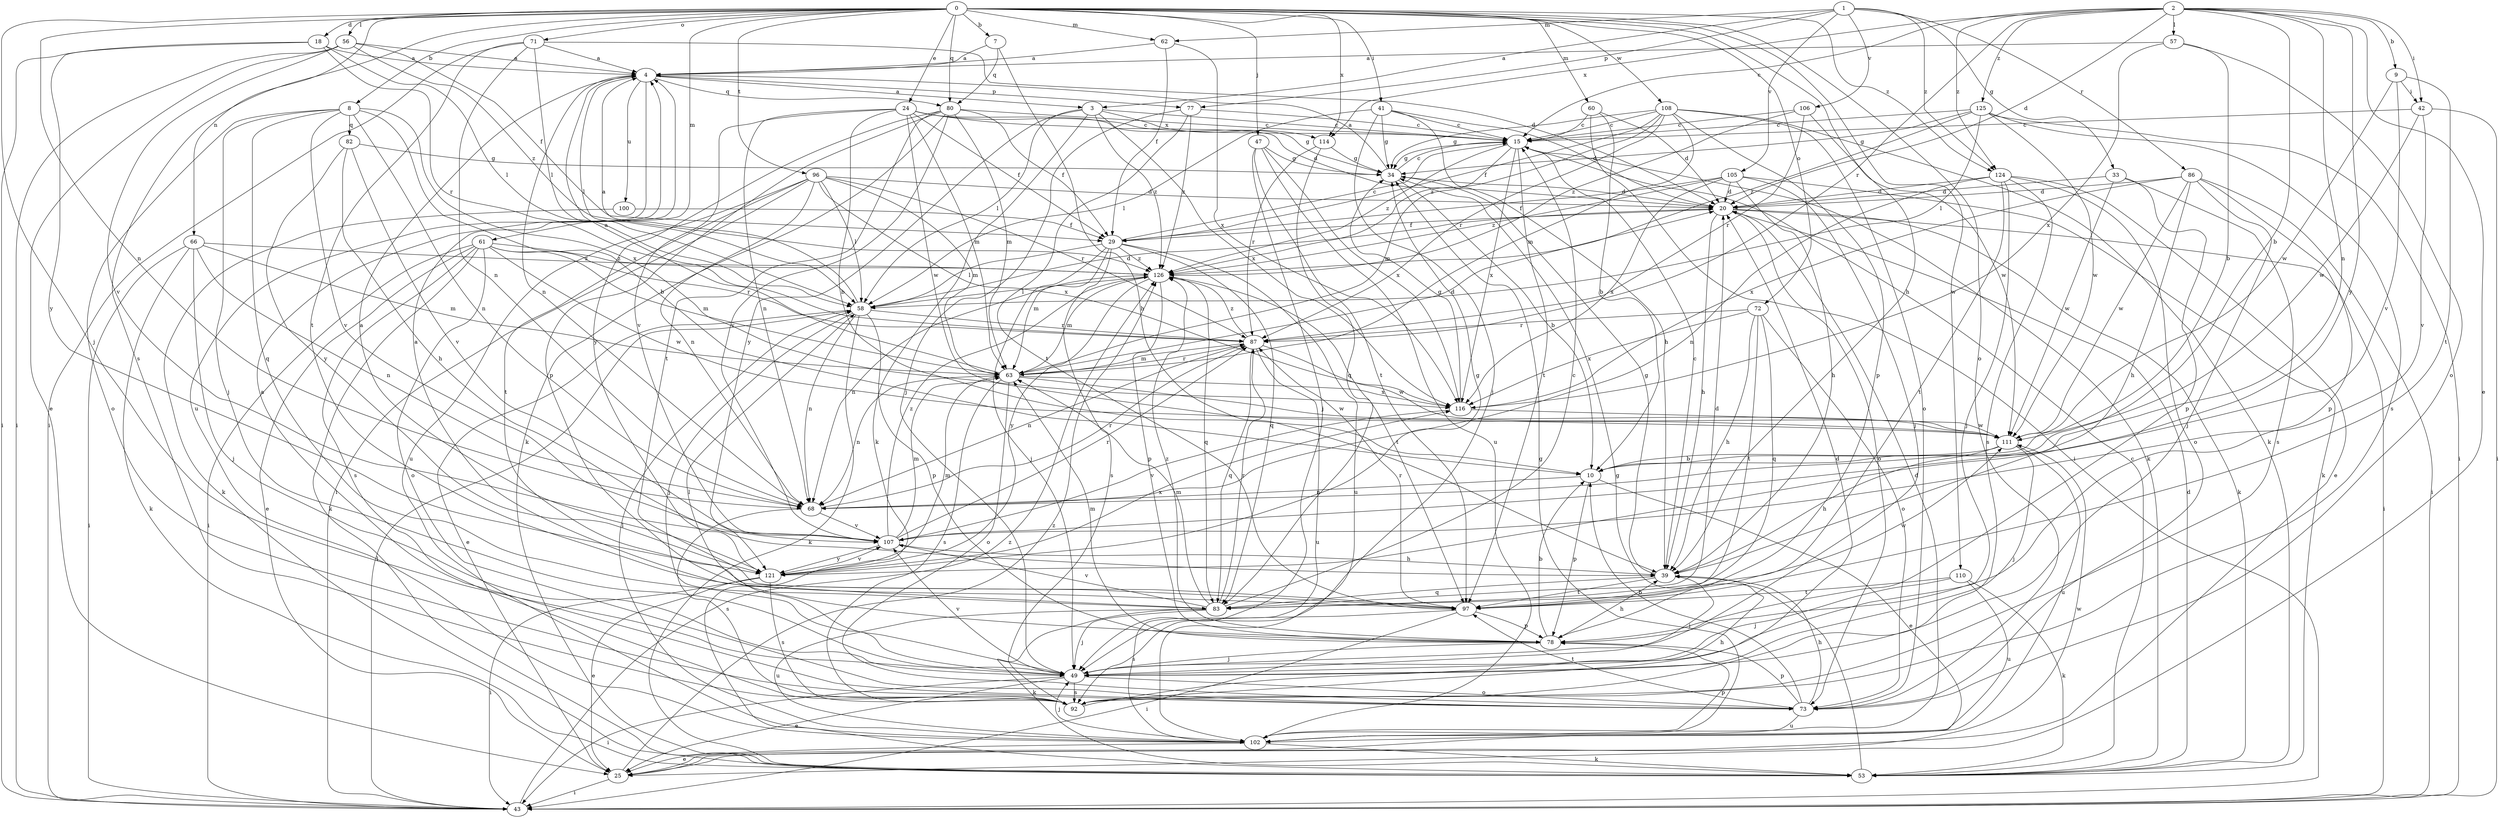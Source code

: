 strict digraph  {
0;
1;
2;
3;
4;
7;
8;
9;
10;
15;
18;
20;
24;
25;
29;
33;
34;
39;
41;
42;
43;
47;
49;
53;
56;
57;
58;
60;
61;
62;
63;
66;
68;
71;
72;
73;
77;
78;
80;
82;
83;
86;
87;
92;
96;
97;
100;
102;
105;
106;
107;
108;
110;
111;
114;
116;
121;
124;
125;
126;
0 -> 7  [label=b];
0 -> 8  [label=b];
0 -> 18  [label=d];
0 -> 24  [label=e];
0 -> 39  [label=h];
0 -> 41  [label=i];
0 -> 47  [label=j];
0 -> 49  [label=j];
0 -> 56  [label=l];
0 -> 60  [label=m];
0 -> 61  [label=m];
0 -> 62  [label=m];
0 -> 66  [label=n];
0 -> 68  [label=n];
0 -> 71  [label=o];
0 -> 72  [label=o];
0 -> 73  [label=o];
0 -> 80  [label=q];
0 -> 92  [label=s];
0 -> 96  [label=t];
0 -> 108  [label=w];
0 -> 110  [label=w];
0 -> 114  [label=x];
0 -> 124  [label=z];
1 -> 3  [label=a];
1 -> 33  [label=g];
1 -> 62  [label=m];
1 -> 77  [label=p];
1 -> 86  [label=r];
1 -> 105  [label=v];
1 -> 106  [label=v];
1 -> 124  [label=z];
2 -> 9  [label=b];
2 -> 10  [label=b];
2 -> 15  [label=c];
2 -> 20  [label=d];
2 -> 25  [label=e];
2 -> 42  [label=i];
2 -> 57  [label=l];
2 -> 68  [label=n];
2 -> 87  [label=r];
2 -> 114  [label=x];
2 -> 121  [label=y];
2 -> 124  [label=z];
2 -> 125  [label=z];
3 -> 15  [label=c];
3 -> 53  [label=k];
3 -> 58  [label=l];
3 -> 114  [label=x];
3 -> 116  [label=x];
3 -> 121  [label=y];
3 -> 126  [label=z];
4 -> 3  [label=a];
4 -> 58  [label=l];
4 -> 68  [label=n];
4 -> 77  [label=p];
4 -> 80  [label=q];
4 -> 100  [label=u];
4 -> 102  [label=u];
7 -> 4  [label=a];
7 -> 39  [label=h];
7 -> 80  [label=q];
8 -> 10  [label=b];
8 -> 49  [label=j];
8 -> 68  [label=n];
8 -> 73  [label=o];
8 -> 82  [label=q];
8 -> 83  [label=q];
8 -> 107  [label=v];
8 -> 116  [label=x];
9 -> 42  [label=i];
9 -> 97  [label=t];
9 -> 107  [label=v];
9 -> 111  [label=w];
10 -> 25  [label=e];
10 -> 68  [label=n];
10 -> 78  [label=p];
15 -> 34  [label=g];
15 -> 53  [label=k];
15 -> 63  [label=m];
15 -> 97  [label=t];
15 -> 116  [label=x];
15 -> 126  [label=z];
18 -> 4  [label=a];
18 -> 43  [label=i];
18 -> 58  [label=l];
18 -> 87  [label=r];
18 -> 121  [label=y];
20 -> 29  [label=f];
20 -> 39  [label=h];
20 -> 43  [label=i];
20 -> 53  [label=k];
20 -> 73  [label=o];
24 -> 10  [label=b];
24 -> 15  [label=c];
24 -> 20  [label=d];
24 -> 29  [label=f];
24 -> 34  [label=g];
24 -> 63  [label=m];
24 -> 68  [label=n];
24 -> 107  [label=v];
24 -> 111  [label=w];
25 -> 43  [label=i];
25 -> 111  [label=w];
25 -> 126  [label=z];
29 -> 15  [label=c];
29 -> 49  [label=j];
29 -> 58  [label=l];
29 -> 63  [label=m];
29 -> 83  [label=q];
29 -> 92  [label=s];
29 -> 102  [label=u];
29 -> 126  [label=z];
33 -> 20  [label=d];
33 -> 78  [label=p];
33 -> 92  [label=s];
33 -> 111  [label=w];
34 -> 4  [label=a];
34 -> 10  [label=b];
34 -> 15  [label=c];
34 -> 20  [label=d];
39 -> 15  [label=c];
39 -> 34  [label=g];
39 -> 49  [label=j];
39 -> 83  [label=q];
39 -> 97  [label=t];
41 -> 15  [label=c];
41 -> 20  [label=d];
41 -> 34  [label=g];
41 -> 39  [label=h];
41 -> 49  [label=j];
41 -> 58  [label=l];
42 -> 15  [label=c];
42 -> 43  [label=i];
42 -> 107  [label=v];
42 -> 111  [label=w];
43 -> 58  [label=l];
43 -> 126  [label=z];
47 -> 34  [label=g];
47 -> 49  [label=j];
47 -> 97  [label=t];
47 -> 102  [label=u];
47 -> 116  [label=x];
49 -> 25  [label=e];
49 -> 43  [label=i];
49 -> 58  [label=l];
49 -> 73  [label=o];
49 -> 92  [label=s];
49 -> 107  [label=v];
53 -> 15  [label=c];
53 -> 20  [label=d];
53 -> 34  [label=g];
56 -> 4  [label=a];
56 -> 25  [label=e];
56 -> 29  [label=f];
56 -> 43  [label=i];
56 -> 107  [label=v];
56 -> 126  [label=z];
57 -> 4  [label=a];
57 -> 10  [label=b];
57 -> 73  [label=o];
57 -> 116  [label=x];
58 -> 4  [label=a];
58 -> 20  [label=d];
58 -> 25  [label=e];
58 -> 49  [label=j];
58 -> 53  [label=k];
58 -> 68  [label=n];
58 -> 78  [label=p];
58 -> 87  [label=r];
60 -> 10  [label=b];
60 -> 15  [label=c];
60 -> 20  [label=d];
60 -> 43  [label=i];
61 -> 25  [label=e];
61 -> 43  [label=i];
61 -> 53  [label=k];
61 -> 63  [label=m];
61 -> 73  [label=o];
61 -> 87  [label=r];
61 -> 92  [label=s];
61 -> 111  [label=w];
61 -> 126  [label=z];
62 -> 4  [label=a];
62 -> 29  [label=f];
62 -> 116  [label=x];
63 -> 4  [label=a];
63 -> 20  [label=d];
63 -> 68  [label=n];
63 -> 73  [label=o];
63 -> 87  [label=r];
63 -> 92  [label=s];
63 -> 111  [label=w];
63 -> 116  [label=x];
66 -> 43  [label=i];
66 -> 49  [label=j];
66 -> 53  [label=k];
66 -> 63  [label=m];
66 -> 68  [label=n];
66 -> 126  [label=z];
68 -> 87  [label=r];
68 -> 92  [label=s];
68 -> 107  [label=v];
71 -> 4  [label=a];
71 -> 20  [label=d];
71 -> 43  [label=i];
71 -> 58  [label=l];
71 -> 68  [label=n];
71 -> 97  [label=t];
72 -> 39  [label=h];
72 -> 73  [label=o];
72 -> 83  [label=q];
72 -> 87  [label=r];
72 -> 97  [label=t];
72 -> 116  [label=x];
73 -> 4  [label=a];
73 -> 10  [label=b];
73 -> 39  [label=h];
73 -> 78  [label=p];
73 -> 97  [label=t];
73 -> 102  [label=u];
77 -> 15  [label=c];
77 -> 49  [label=j];
77 -> 97  [label=t];
77 -> 126  [label=z];
78 -> 10  [label=b];
78 -> 39  [label=h];
78 -> 49  [label=j];
78 -> 63  [label=m];
78 -> 126  [label=z];
80 -> 15  [label=c];
80 -> 29  [label=f];
80 -> 53  [label=k];
80 -> 63  [label=m];
80 -> 78  [label=p];
80 -> 97  [label=t];
80 -> 107  [label=v];
80 -> 121  [label=y];
82 -> 34  [label=g];
82 -> 39  [label=h];
82 -> 107  [label=v];
82 -> 121  [label=y];
83 -> 4  [label=a];
83 -> 15  [label=c];
83 -> 20  [label=d];
83 -> 49  [label=j];
83 -> 53  [label=k];
83 -> 63  [label=m];
83 -> 87  [label=r];
83 -> 102  [label=u];
83 -> 107  [label=v];
83 -> 111  [label=w];
86 -> 20  [label=d];
86 -> 39  [label=h];
86 -> 43  [label=i];
86 -> 49  [label=j];
86 -> 78  [label=p];
86 -> 111  [label=w];
86 -> 116  [label=x];
87 -> 63  [label=m];
87 -> 68  [label=n];
87 -> 83  [label=q];
87 -> 102  [label=u];
87 -> 111  [label=w];
87 -> 126  [label=z];
92 -> 20  [label=d];
92 -> 39  [label=h];
96 -> 20  [label=d];
96 -> 43  [label=i];
96 -> 58  [label=l];
96 -> 63  [label=m];
96 -> 68  [label=n];
96 -> 87  [label=r];
96 -> 97  [label=t];
96 -> 102  [label=u];
96 -> 116  [label=x];
97 -> 43  [label=i];
97 -> 78  [label=p];
97 -> 87  [label=r];
97 -> 92  [label=s];
100 -> 29  [label=f];
100 -> 53  [label=k];
102 -> 20  [label=d];
102 -> 25  [label=e];
102 -> 34  [label=g];
102 -> 49  [label=j];
102 -> 53  [label=k];
102 -> 58  [label=l];
102 -> 78  [label=p];
105 -> 20  [label=d];
105 -> 29  [label=f];
105 -> 39  [label=h];
105 -> 49  [label=j];
105 -> 53  [label=k];
105 -> 116  [label=x];
105 -> 126  [label=z];
106 -> 15  [label=c];
106 -> 87  [label=r];
106 -> 111  [label=w];
106 -> 126  [label=z];
107 -> 39  [label=h];
107 -> 63  [label=m];
107 -> 87  [label=r];
107 -> 121  [label=y];
107 -> 126  [label=z];
108 -> 15  [label=c];
108 -> 29  [label=f];
108 -> 34  [label=g];
108 -> 53  [label=k];
108 -> 63  [label=m];
108 -> 73  [label=o];
108 -> 78  [label=p];
108 -> 87  [label=r];
108 -> 126  [label=z];
110 -> 49  [label=j];
110 -> 53  [label=k];
110 -> 97  [label=t];
110 -> 102  [label=u];
111 -> 10  [label=b];
111 -> 39  [label=h];
111 -> 49  [label=j];
111 -> 102  [label=u];
114 -> 34  [label=g];
114 -> 83  [label=q];
114 -> 87  [label=r];
116 -> 34  [label=g];
116 -> 107  [label=v];
116 -> 111  [label=w];
121 -> 4  [label=a];
121 -> 25  [label=e];
121 -> 34  [label=g];
121 -> 43  [label=i];
121 -> 63  [label=m];
121 -> 92  [label=s];
121 -> 107  [label=v];
121 -> 116  [label=x];
124 -> 20  [label=d];
124 -> 25  [label=e];
124 -> 49  [label=j];
124 -> 68  [label=n];
124 -> 73  [label=o];
124 -> 92  [label=s];
124 -> 97  [label=t];
125 -> 15  [label=c];
125 -> 34  [label=g];
125 -> 43  [label=i];
125 -> 58  [label=l];
125 -> 92  [label=s];
125 -> 111  [label=w];
125 -> 126  [label=z];
126 -> 58  [label=l];
126 -> 63  [label=m];
126 -> 68  [label=n];
126 -> 78  [label=p];
126 -> 83  [label=q];
126 -> 97  [label=t];
126 -> 121  [label=y];
}
